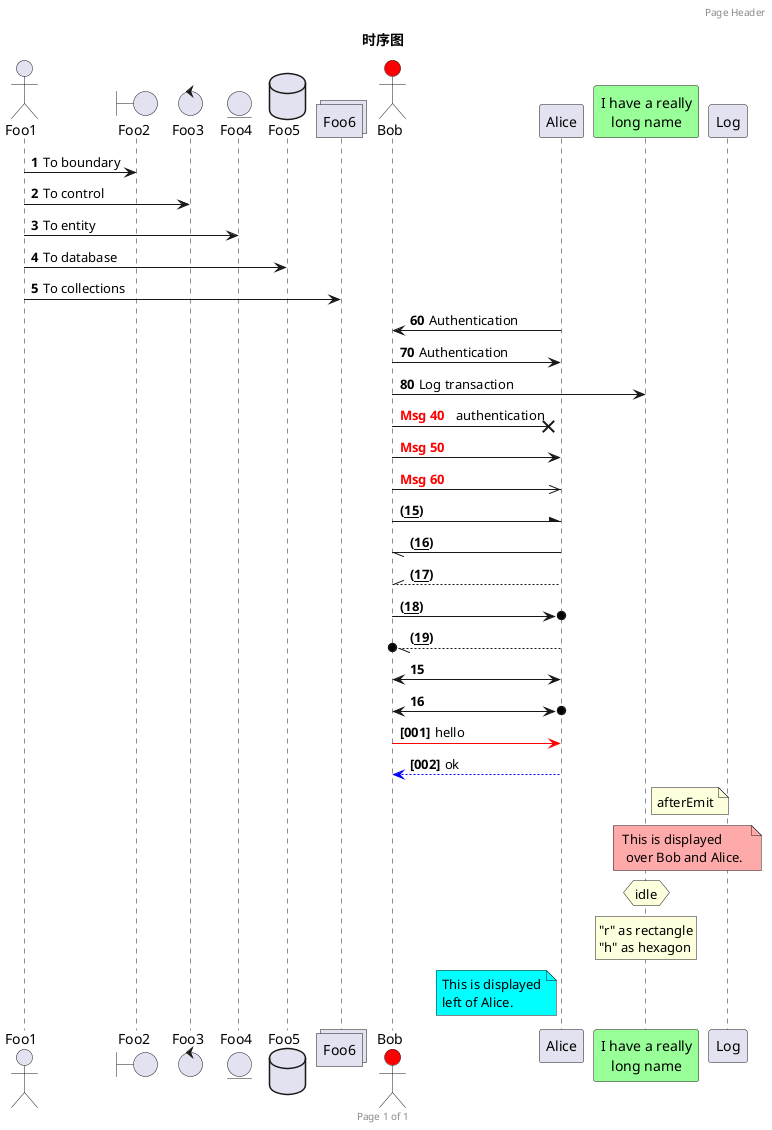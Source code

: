 @startuml


header Page Header
footer Page %page% of %lastpage%

title 时序图

autonumber

actor Foo1
boundary Foo2
control Foo3
entity Foo4
database Foo5
collections Foo6

actor Bob #red
' The only difference between actor
'and participant is the drawing
participant Alice
participant "I have a really\nlong name" as L #99FF99
/' You can also declare:
   participant L as "I have a really\nlong name"  #99FF99
  '/
Foo1 -> Foo2 : To boundary
Foo1 -> Foo3 : To control
Foo1 -> Foo4 : To entity
Foo1 -> Foo5 : To database
Foo1 -> Foo6 : To collections

autonumber 60 10

Alice->Bob: Authentication
Bob->Alice: Authentication
Bob->L: Log transaction

autonumber 40 10 "<font color=red><b>Msg 0  "

Bob ->x Alice: authentication
Bob -> Alice
Bob ->> Alice

autonumber 15 "<b>(<u>##</u>)"

Bob -\ Alice
Bob \\- Alice
Bob //-- Alice
Bob ->o Alice
Bob o\\-- Alice

autonumber 15

Bob <-> Alice
Bob <->o Alice

autonumber "<b>[000]"

Bob -[#red]> Alice : hello
Alice -[#0000FF]->Bob : ok

note right of L: afterEmit
note over L, Log #FFAAAA: This is displayed\n over Bob and Alice.
hnote over L : idle
rnote over L
 "r" as rectangle
 "h" as hexagon
endrnote

note left of Alice #aqua
This is displayed
left of Alice.
end note

@enduml
